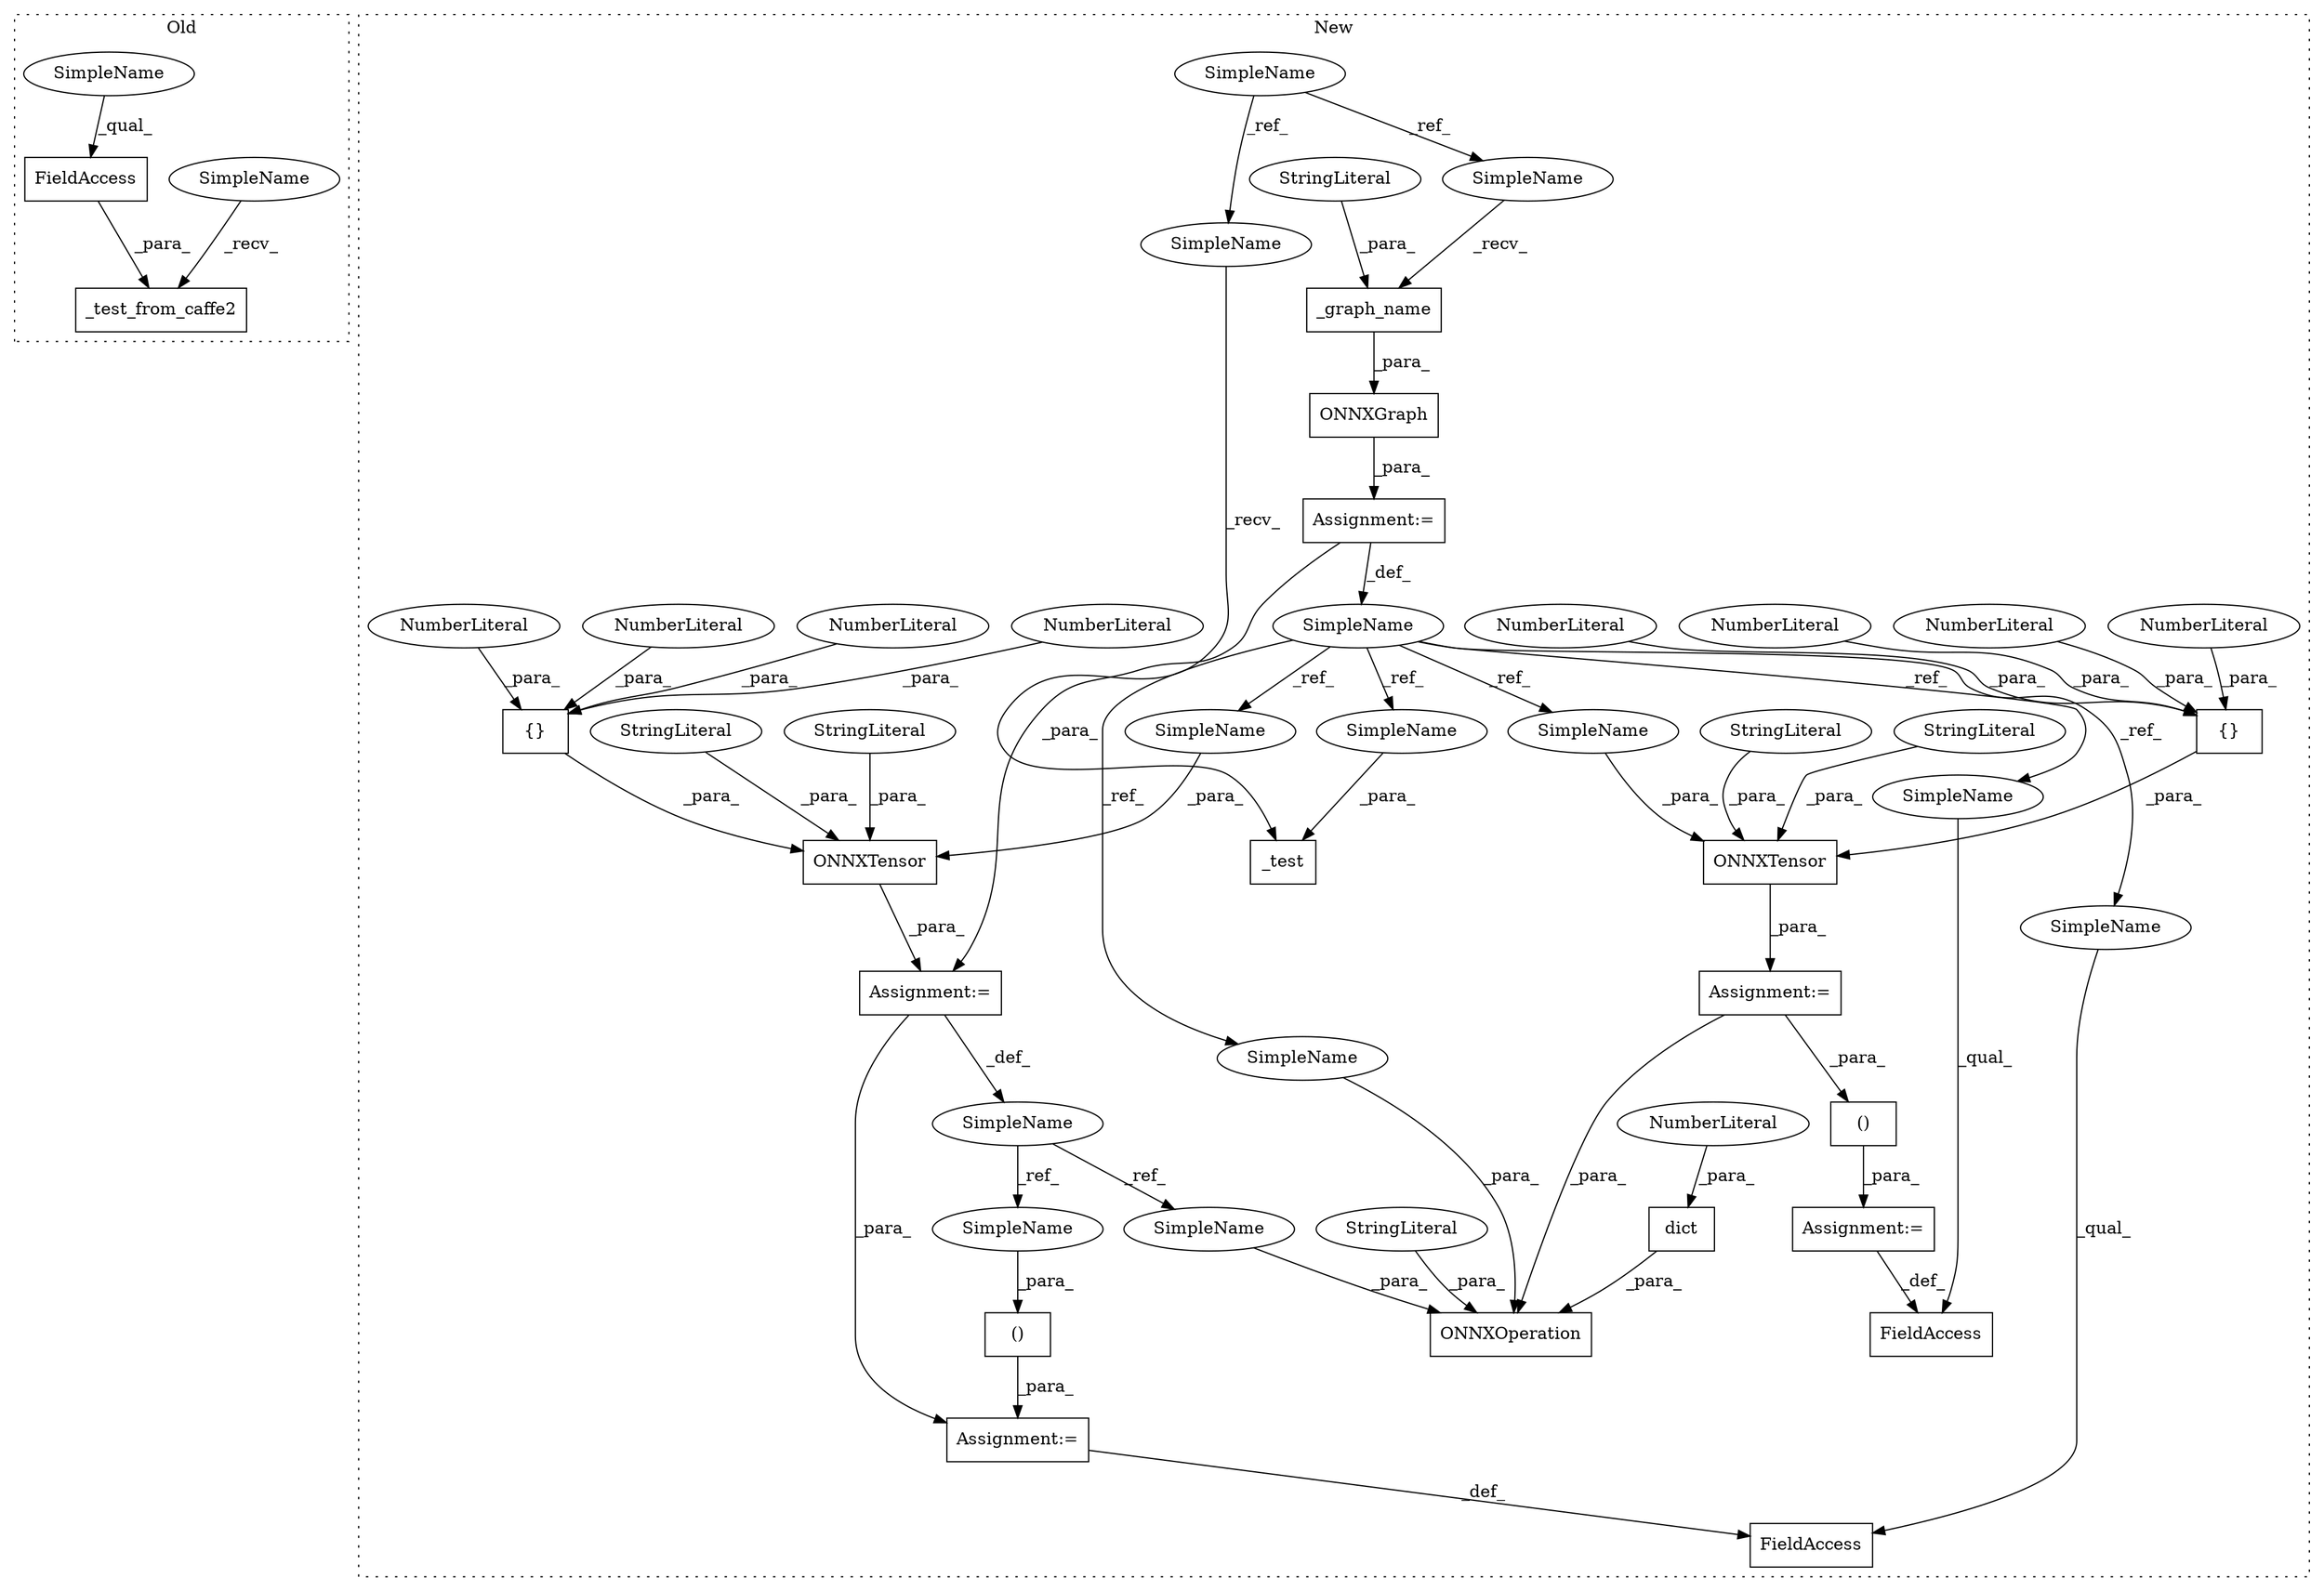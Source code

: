 digraph G {
subgraph cluster0 {
1 [label="_test_from_caffe2" a="32" s="17859,17893" l="18,1" shape="box"];
31 [label="FieldAccess" a="22" s="17877" l="16" shape="box"];
49 [label="SimpleName" a="42" s="17854" l="4" shape="ellipse"];
50 [label="SimpleName" a="42" s="17877" l="4" shape="ellipse"];
label = "Old";
style="dotted";
}
subgraph cluster1 {
2 [label="()" a="106" s="20115" l="25" shape="box"];
3 [label="{}" a="4" s="19976,19984" l="1,1" shape="box"];
4 [label="NumberLiteral" a="34" s="19977" l="1" shape="ellipse"];
5 [label="NumberLiteral" a="34" s="19979" l="1" shape="ellipse"];
6 [label="_graph_name" a="32" s="19871,19888" l="12,1" shape="box"];
7 [label="()" a="106" s="20068" l="25" shape="box"];
8 [label="StringLiteral" a="45" s="19883" l="5" shape="ellipse"];
9 [label="ONNXGraph" a="32" s="19856,19889" l="10,1" shape="box"];
10 [label="FieldAccess" a="22" s="20100" l="9" shape="box"];
11 [label="SimpleName" a="42" s="19854" l="1" shape="ellipse"];
12 [label="ONNXTensor" a="32" s="19898,19941" l="11,1" shape="box"];
13 [label="StringLiteral" a="45" s="19911" l="3" shape="ellipse"];
14 [label="StringLiteral" a="45" s="19934" l="7" shape="ellipse"];
15 [label="Assignment:=" a="7" s="19949" l="1" shape="box"];
16 [label="Assignment:=" a="7" s="19855" l="1" shape="box"];
17 [label="Assignment:=" a="7" s="19897" l="1" shape="box"];
18 [label="Assignment:=" a="7" s="20109" l="6" shape="box"];
19 [label="ONNXTensor" a="32" s="19950,19993" l="11,1" shape="box"];
20 [label="StringLiteral" a="45" s="19963" l="3" shape="ellipse"];
21 [label="StringLiteral" a="45" s="19986" l="7" shape="ellipse"];
22 [label="_test" a="32" s="20152,20159" l="6,1" shape="box"];
23 [label="SimpleName" a="42" s="19700" l="4" shape="ellipse"];
24 [label="NumberLiteral" a="34" s="19983" l="1" shape="ellipse"];
25 [label="NumberLiteral" a="34" s="19981" l="1" shape="ellipse"];
26 [label="{}" a="4" s="19924,19932" l="1,1" shape="box"];
27 [label="NumberLiteral" a="34" s="19931" l="1" shape="ellipse"];
28 [label="NumberLiteral" a="34" s="19925" l="1" shape="ellipse"];
29 [label="NumberLiteral" a="34" s="19927" l="1" shape="ellipse"];
30 [label="NumberLiteral" a="34" s="19929" l="1" shape="ellipse"];
32 [label="FieldAccess" a="22" s="20054" l="8" shape="box"];
33 [label="ONNXOperation" a="32" s="20000,20047" l="14,1" shape="box"];
34 [label="Assignment:=" a="7" s="20062" l="6" shape="box"];
35 [label="StringLiteral" a="45" s="20016" l="5" shape="ellipse"];
36 [label="dict" a="32" s="20026,20046" l="5,1" shape="box"];
37 [label="NumberLiteral" a="34" s="20031" l="5" shape="ellipse"];
38 [label="SimpleName" a="42" s="19896" l="1" shape="ellipse"];
39 [label="SimpleName" a="42" s="19909" l="1" shape="ellipse"];
40 [label="SimpleName" a="42" s="20054" l="1" shape="ellipse"];
41 [label="SimpleName" a="42" s="19961" l="1" shape="ellipse"];
42 [label="SimpleName" a="42" s="20158" l="1" shape="ellipse"];
43 [label="SimpleName" a="42" s="20100" l="1" shape="ellipse"];
44 [label="SimpleName" a="42" s="20014" l="1" shape="ellipse"];
45 [label="SimpleName" a="42" s="20147" l="4" shape="ellipse"];
46 [label="SimpleName" a="42" s="19866" l="4" shape="ellipse"];
47 [label="SimpleName" a="42" s="20092" l="1" shape="ellipse"];
48 [label="SimpleName" a="42" s="20022" l="1" shape="ellipse"];
label = "New";
style="dotted";
}
2 -> 18 [label="_para_"];
3 -> 19 [label="_para_"];
4 -> 3 [label="_para_"];
5 -> 3 [label="_para_"];
6 -> 9 [label="_para_"];
7 -> 34 [label="_para_"];
8 -> 6 [label="_para_"];
9 -> 16 [label="_para_"];
11 -> 44 [label="_ref_"];
11 -> 39 [label="_ref_"];
11 -> 41 [label="_ref_"];
11 -> 43 [label="_ref_"];
11 -> 42 [label="_ref_"];
11 -> 40 [label="_ref_"];
12 -> 17 [label="_para_"];
13 -> 12 [label="_para_"];
14 -> 12 [label="_para_"];
15 -> 33 [label="_para_"];
15 -> 2 [label="_para_"];
16 -> 17 [label="_para_"];
16 -> 11 [label="_def_"];
17 -> 34 [label="_para_"];
17 -> 38 [label="_def_"];
18 -> 10 [label="_def_"];
19 -> 15 [label="_para_"];
20 -> 19 [label="_para_"];
21 -> 19 [label="_para_"];
23 -> 46 [label="_ref_"];
23 -> 45 [label="_ref_"];
24 -> 3 [label="_para_"];
25 -> 3 [label="_para_"];
26 -> 12 [label="_para_"];
27 -> 26 [label="_para_"];
28 -> 26 [label="_para_"];
29 -> 26 [label="_para_"];
30 -> 26 [label="_para_"];
31 -> 1 [label="_para_"];
34 -> 32 [label="_def_"];
35 -> 33 [label="_para_"];
36 -> 33 [label="_para_"];
37 -> 36 [label="_para_"];
38 -> 48 [label="_ref_"];
38 -> 47 [label="_ref_"];
39 -> 12 [label="_para_"];
40 -> 32 [label="_qual_"];
41 -> 19 [label="_para_"];
42 -> 22 [label="_para_"];
43 -> 10 [label="_qual_"];
44 -> 33 [label="_para_"];
45 -> 22 [label="_recv_"];
46 -> 6 [label="_recv_"];
47 -> 7 [label="_para_"];
48 -> 33 [label="_para_"];
49 -> 1 [label="_recv_"];
50 -> 31 [label="_qual_"];
}